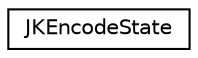 digraph "Graphical Class Hierarchy"
{
  edge [fontname="Helvetica",fontsize="10",labelfontname="Helvetica",labelfontsize="10"];
  node [fontname="Helvetica",fontsize="10",shape=record];
  rankdir="LR";
  Node1 [label="JKEncodeState",height=0.2,width=0.4,color="black", fillcolor="white", style="filled",URL="$struct_j_k_encode_state.html"];
}
